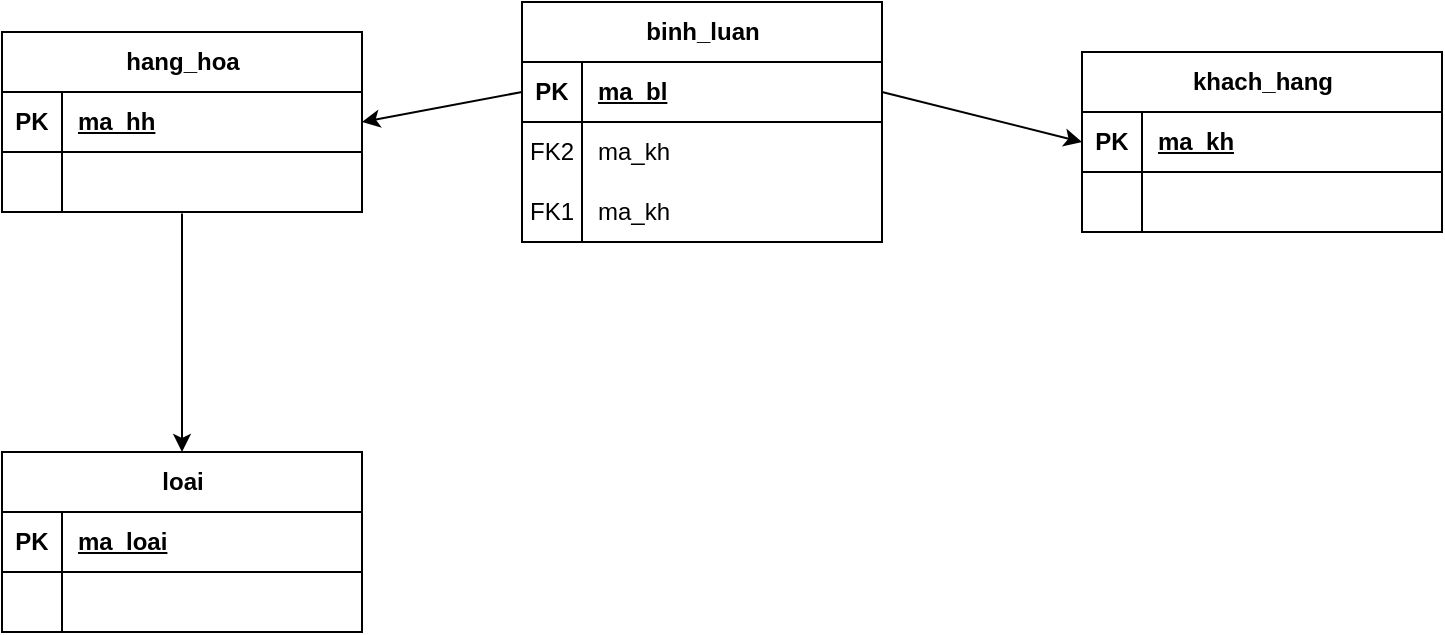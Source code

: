 <mxfile version="21.7.5" type="device">
  <diagram name="Trang-1" id="40EAgrxg5-SI9kATX0qD">
    <mxGraphModel dx="1050" dy="566" grid="1" gridSize="10" guides="1" tooltips="1" connect="1" arrows="1" fold="1" page="1" pageScale="1" pageWidth="827" pageHeight="1169" math="0" shadow="0">
      <root>
        <mxCell id="0" />
        <mxCell id="1" parent="0" />
        <mxCell id="1KXjo86Bbs6oLLSanRxw-5" value="loai" style="shape=table;startSize=30;container=1;collapsible=1;childLayout=tableLayout;fixedRows=1;rowLines=0;fontStyle=1;align=center;resizeLast=1;html=1;" vertex="1" parent="1">
          <mxGeometry x="80" y="310" width="180" height="90" as="geometry" />
        </mxCell>
        <mxCell id="1KXjo86Bbs6oLLSanRxw-6" value="" style="shape=tableRow;horizontal=0;startSize=0;swimlaneHead=0;swimlaneBody=0;fillColor=none;collapsible=0;dropTarget=0;points=[[0,0.5],[1,0.5]];portConstraint=eastwest;top=0;left=0;right=0;bottom=1;" vertex="1" parent="1KXjo86Bbs6oLLSanRxw-5">
          <mxGeometry y="30" width="180" height="30" as="geometry" />
        </mxCell>
        <mxCell id="1KXjo86Bbs6oLLSanRxw-7" value="PK" style="shape=partialRectangle;connectable=0;fillColor=none;top=0;left=0;bottom=0;right=0;fontStyle=1;overflow=hidden;whiteSpace=wrap;html=1;" vertex="1" parent="1KXjo86Bbs6oLLSanRxw-6">
          <mxGeometry width="30" height="30" as="geometry">
            <mxRectangle width="30" height="30" as="alternateBounds" />
          </mxGeometry>
        </mxCell>
        <mxCell id="1KXjo86Bbs6oLLSanRxw-8" value="ma_loai" style="shape=partialRectangle;connectable=0;fillColor=none;top=0;left=0;bottom=0;right=0;align=left;spacingLeft=6;fontStyle=5;overflow=hidden;whiteSpace=wrap;html=1;" vertex="1" parent="1KXjo86Bbs6oLLSanRxw-6">
          <mxGeometry x="30" width="150" height="30" as="geometry">
            <mxRectangle width="150" height="30" as="alternateBounds" />
          </mxGeometry>
        </mxCell>
        <mxCell id="1KXjo86Bbs6oLLSanRxw-9" value="" style="shape=tableRow;horizontal=0;startSize=0;swimlaneHead=0;swimlaneBody=0;fillColor=none;collapsible=0;dropTarget=0;points=[[0,0.5],[1,0.5]];portConstraint=eastwest;top=0;left=0;right=0;bottom=0;" vertex="1" parent="1KXjo86Bbs6oLLSanRxw-5">
          <mxGeometry y="60" width="180" height="30" as="geometry" />
        </mxCell>
        <mxCell id="1KXjo86Bbs6oLLSanRxw-10" value="" style="shape=partialRectangle;connectable=0;fillColor=none;top=0;left=0;bottom=0;right=0;editable=1;overflow=hidden;whiteSpace=wrap;html=1;" vertex="1" parent="1KXjo86Bbs6oLLSanRxw-9">
          <mxGeometry width="30" height="30" as="geometry">
            <mxRectangle width="30" height="30" as="alternateBounds" />
          </mxGeometry>
        </mxCell>
        <mxCell id="1KXjo86Bbs6oLLSanRxw-11" value="" style="shape=partialRectangle;connectable=0;fillColor=none;top=0;left=0;bottom=0;right=0;align=left;spacingLeft=6;overflow=hidden;whiteSpace=wrap;html=1;" vertex="1" parent="1KXjo86Bbs6oLLSanRxw-9">
          <mxGeometry x="30" width="150" height="30" as="geometry">
            <mxRectangle width="150" height="30" as="alternateBounds" />
          </mxGeometry>
        </mxCell>
        <mxCell id="1KXjo86Bbs6oLLSanRxw-18" value="hang_hoa" style="shape=table;startSize=30;container=1;collapsible=1;childLayout=tableLayout;fixedRows=1;rowLines=0;fontStyle=1;align=center;resizeLast=1;html=1;" vertex="1" parent="1">
          <mxGeometry x="80" y="100" width="180" height="90" as="geometry" />
        </mxCell>
        <mxCell id="1KXjo86Bbs6oLLSanRxw-19" value="" style="shape=tableRow;horizontal=0;startSize=0;swimlaneHead=0;swimlaneBody=0;fillColor=none;collapsible=0;dropTarget=0;points=[[0,0.5],[1,0.5]];portConstraint=eastwest;top=0;left=0;right=0;bottom=1;" vertex="1" parent="1KXjo86Bbs6oLLSanRxw-18">
          <mxGeometry y="30" width="180" height="30" as="geometry" />
        </mxCell>
        <mxCell id="1KXjo86Bbs6oLLSanRxw-20" value="PK" style="shape=partialRectangle;connectable=0;fillColor=none;top=0;left=0;bottom=0;right=0;fontStyle=1;overflow=hidden;whiteSpace=wrap;html=1;" vertex="1" parent="1KXjo86Bbs6oLLSanRxw-19">
          <mxGeometry width="30" height="30" as="geometry">
            <mxRectangle width="30" height="30" as="alternateBounds" />
          </mxGeometry>
        </mxCell>
        <mxCell id="1KXjo86Bbs6oLLSanRxw-21" value="ma_hh" style="shape=partialRectangle;connectable=0;fillColor=none;top=0;left=0;bottom=0;right=0;align=left;spacingLeft=6;fontStyle=5;overflow=hidden;whiteSpace=wrap;html=1;" vertex="1" parent="1KXjo86Bbs6oLLSanRxw-19">
          <mxGeometry x="30" width="150" height="30" as="geometry">
            <mxRectangle width="150" height="30" as="alternateBounds" />
          </mxGeometry>
        </mxCell>
        <mxCell id="1KXjo86Bbs6oLLSanRxw-22" value="" style="shape=tableRow;horizontal=0;startSize=0;swimlaneHead=0;swimlaneBody=0;fillColor=none;collapsible=0;dropTarget=0;points=[[0,0.5],[1,0.5]];portConstraint=eastwest;top=0;left=0;right=0;bottom=0;" vertex="1" parent="1KXjo86Bbs6oLLSanRxw-18">
          <mxGeometry y="60" width="180" height="30" as="geometry" />
        </mxCell>
        <mxCell id="1KXjo86Bbs6oLLSanRxw-23" value="" style="shape=partialRectangle;connectable=0;fillColor=none;top=0;left=0;bottom=0;right=0;editable=1;overflow=hidden;whiteSpace=wrap;html=1;" vertex="1" parent="1KXjo86Bbs6oLLSanRxw-22">
          <mxGeometry width="30" height="30" as="geometry">
            <mxRectangle width="30" height="30" as="alternateBounds" />
          </mxGeometry>
        </mxCell>
        <mxCell id="1KXjo86Bbs6oLLSanRxw-24" value="" style="shape=partialRectangle;connectable=0;fillColor=none;top=0;left=0;bottom=0;right=0;align=left;spacingLeft=6;overflow=hidden;whiteSpace=wrap;html=1;" vertex="1" parent="1KXjo86Bbs6oLLSanRxw-22">
          <mxGeometry x="30" width="150" height="30" as="geometry">
            <mxRectangle width="150" height="30" as="alternateBounds" />
          </mxGeometry>
        </mxCell>
        <mxCell id="1KXjo86Bbs6oLLSanRxw-25" value="khach_hang" style="shape=table;startSize=30;container=1;collapsible=1;childLayout=tableLayout;fixedRows=1;rowLines=0;fontStyle=1;align=center;resizeLast=1;html=1;" vertex="1" parent="1">
          <mxGeometry x="620" y="110" width="180" height="90" as="geometry" />
        </mxCell>
        <mxCell id="1KXjo86Bbs6oLLSanRxw-26" value="" style="shape=tableRow;horizontal=0;startSize=0;swimlaneHead=0;swimlaneBody=0;fillColor=none;collapsible=0;dropTarget=0;points=[[0,0.5],[1,0.5]];portConstraint=eastwest;top=0;left=0;right=0;bottom=1;" vertex="1" parent="1KXjo86Bbs6oLLSanRxw-25">
          <mxGeometry y="30" width="180" height="30" as="geometry" />
        </mxCell>
        <mxCell id="1KXjo86Bbs6oLLSanRxw-27" value="PK" style="shape=partialRectangle;connectable=0;fillColor=none;top=0;left=0;bottom=0;right=0;fontStyle=1;overflow=hidden;whiteSpace=wrap;html=1;" vertex="1" parent="1KXjo86Bbs6oLLSanRxw-26">
          <mxGeometry width="30" height="30" as="geometry">
            <mxRectangle width="30" height="30" as="alternateBounds" />
          </mxGeometry>
        </mxCell>
        <mxCell id="1KXjo86Bbs6oLLSanRxw-28" value="ma_kh" style="shape=partialRectangle;connectable=0;fillColor=none;top=0;left=0;bottom=0;right=0;align=left;spacingLeft=6;fontStyle=5;overflow=hidden;whiteSpace=wrap;html=1;" vertex="1" parent="1KXjo86Bbs6oLLSanRxw-26">
          <mxGeometry x="30" width="150" height="30" as="geometry">
            <mxRectangle width="150" height="30" as="alternateBounds" />
          </mxGeometry>
        </mxCell>
        <mxCell id="1KXjo86Bbs6oLLSanRxw-29" value="" style="shape=tableRow;horizontal=0;startSize=0;swimlaneHead=0;swimlaneBody=0;fillColor=none;collapsible=0;dropTarget=0;points=[[0,0.5],[1,0.5]];portConstraint=eastwest;top=0;left=0;right=0;bottom=0;" vertex="1" parent="1KXjo86Bbs6oLLSanRxw-25">
          <mxGeometry y="60" width="180" height="30" as="geometry" />
        </mxCell>
        <mxCell id="1KXjo86Bbs6oLLSanRxw-30" value="" style="shape=partialRectangle;connectable=0;fillColor=none;top=0;left=0;bottom=0;right=0;editable=1;overflow=hidden;whiteSpace=wrap;html=1;" vertex="1" parent="1KXjo86Bbs6oLLSanRxw-29">
          <mxGeometry width="30" height="30" as="geometry">
            <mxRectangle width="30" height="30" as="alternateBounds" />
          </mxGeometry>
        </mxCell>
        <mxCell id="1KXjo86Bbs6oLLSanRxw-31" value="" style="shape=partialRectangle;connectable=0;fillColor=none;top=0;left=0;bottom=0;right=0;align=left;spacingLeft=6;overflow=hidden;whiteSpace=wrap;html=1;" vertex="1" parent="1KXjo86Bbs6oLLSanRxw-29">
          <mxGeometry x="30" width="150" height="30" as="geometry">
            <mxRectangle width="150" height="30" as="alternateBounds" />
          </mxGeometry>
        </mxCell>
        <mxCell id="1KXjo86Bbs6oLLSanRxw-32" value="binh_luan" style="shape=table;startSize=30;container=1;collapsible=1;childLayout=tableLayout;fixedRows=1;rowLines=0;fontStyle=1;align=center;resizeLast=1;html=1;" vertex="1" parent="1">
          <mxGeometry x="340" y="85" width="180" height="120" as="geometry" />
        </mxCell>
        <mxCell id="1KXjo86Bbs6oLLSanRxw-33" value="" style="shape=tableRow;horizontal=0;startSize=0;swimlaneHead=0;swimlaneBody=0;fillColor=none;collapsible=0;dropTarget=0;points=[[0,0.5],[1,0.5]];portConstraint=eastwest;top=0;left=0;right=0;bottom=1;" vertex="1" parent="1KXjo86Bbs6oLLSanRxw-32">
          <mxGeometry y="30" width="180" height="30" as="geometry" />
        </mxCell>
        <mxCell id="1KXjo86Bbs6oLLSanRxw-34" value="PK" style="shape=partialRectangle;connectable=0;fillColor=none;top=0;left=0;bottom=0;right=0;fontStyle=1;overflow=hidden;whiteSpace=wrap;html=1;" vertex="1" parent="1KXjo86Bbs6oLLSanRxw-33">
          <mxGeometry width="30" height="30" as="geometry">
            <mxRectangle width="30" height="30" as="alternateBounds" />
          </mxGeometry>
        </mxCell>
        <mxCell id="1KXjo86Bbs6oLLSanRxw-35" value="ma_bl" style="shape=partialRectangle;connectable=0;fillColor=none;top=0;left=0;bottom=0;right=0;align=left;spacingLeft=6;fontStyle=5;overflow=hidden;whiteSpace=wrap;html=1;" vertex="1" parent="1KXjo86Bbs6oLLSanRxw-33">
          <mxGeometry x="30" width="150" height="30" as="geometry">
            <mxRectangle width="150" height="30" as="alternateBounds" />
          </mxGeometry>
        </mxCell>
        <mxCell id="1KXjo86Bbs6oLLSanRxw-36" value="" style="shape=tableRow;horizontal=0;startSize=0;swimlaneHead=0;swimlaneBody=0;fillColor=none;collapsible=0;dropTarget=0;points=[[0,0.5],[1,0.5]];portConstraint=eastwest;top=0;left=0;right=0;bottom=0;" vertex="1" parent="1KXjo86Bbs6oLLSanRxw-32">
          <mxGeometry y="60" width="180" height="30" as="geometry" />
        </mxCell>
        <mxCell id="1KXjo86Bbs6oLLSanRxw-37" value="FK2" style="shape=partialRectangle;connectable=0;fillColor=none;top=0;left=0;bottom=0;right=0;editable=1;overflow=hidden;whiteSpace=wrap;html=1;" vertex="1" parent="1KXjo86Bbs6oLLSanRxw-36">
          <mxGeometry width="30" height="30" as="geometry">
            <mxRectangle width="30" height="30" as="alternateBounds" />
          </mxGeometry>
        </mxCell>
        <mxCell id="1KXjo86Bbs6oLLSanRxw-38" value="ma_kh" style="shape=partialRectangle;connectable=0;fillColor=none;top=0;left=0;bottom=0;right=0;align=left;spacingLeft=6;overflow=hidden;whiteSpace=wrap;html=1;" vertex="1" parent="1KXjo86Bbs6oLLSanRxw-36">
          <mxGeometry x="30" width="150" height="30" as="geometry">
            <mxRectangle width="150" height="30" as="alternateBounds" />
          </mxGeometry>
        </mxCell>
        <mxCell id="1KXjo86Bbs6oLLSanRxw-39" value="" style="shape=tableRow;horizontal=0;startSize=0;swimlaneHead=0;swimlaneBody=0;fillColor=none;collapsible=0;dropTarget=0;points=[[0,0.5],[1,0.5]];portConstraint=eastwest;top=0;left=0;right=0;bottom=0;" vertex="1" parent="1KXjo86Bbs6oLLSanRxw-32">
          <mxGeometry y="90" width="180" height="30" as="geometry" />
        </mxCell>
        <mxCell id="1KXjo86Bbs6oLLSanRxw-40" value="FK1" style="shape=partialRectangle;connectable=0;fillColor=none;top=0;left=0;bottom=0;right=0;editable=1;overflow=hidden;whiteSpace=wrap;html=1;" vertex="1" parent="1KXjo86Bbs6oLLSanRxw-39">
          <mxGeometry width="30" height="30" as="geometry">
            <mxRectangle width="30" height="30" as="alternateBounds" />
          </mxGeometry>
        </mxCell>
        <mxCell id="1KXjo86Bbs6oLLSanRxw-41" value="ma_kh" style="shape=partialRectangle;connectable=0;fillColor=none;top=0;left=0;bottom=0;right=0;align=left;spacingLeft=6;overflow=hidden;whiteSpace=wrap;html=1;" vertex="1" parent="1KXjo86Bbs6oLLSanRxw-39">
          <mxGeometry x="30" width="150" height="30" as="geometry">
            <mxRectangle width="150" height="30" as="alternateBounds" />
          </mxGeometry>
        </mxCell>
        <mxCell id="1KXjo86Bbs6oLLSanRxw-45" value="" style="endArrow=classic;html=1;rounded=0;exitX=0.5;exitY=1.027;exitDx=0;exitDy=0;exitPerimeter=0;entryX=0.5;entryY=0;entryDx=0;entryDy=0;" edge="1" parent="1" source="1KXjo86Bbs6oLLSanRxw-22" target="1KXjo86Bbs6oLLSanRxw-5">
          <mxGeometry width="50" height="50" relative="1" as="geometry">
            <mxPoint x="270" y="270" as="sourcePoint" />
            <mxPoint x="320" y="220" as="targetPoint" />
          </mxGeometry>
        </mxCell>
        <mxCell id="1KXjo86Bbs6oLLSanRxw-46" value="" style="endArrow=classic;html=1;rounded=0;entryX=1;entryY=0.5;entryDx=0;entryDy=0;exitX=0;exitY=0.5;exitDx=0;exitDy=0;" edge="1" parent="1" source="1KXjo86Bbs6oLLSanRxw-33" target="1KXjo86Bbs6oLLSanRxw-19">
          <mxGeometry width="50" height="50" relative="1" as="geometry">
            <mxPoint x="390" y="320" as="sourcePoint" />
            <mxPoint x="440" y="270" as="targetPoint" />
          </mxGeometry>
        </mxCell>
        <mxCell id="1KXjo86Bbs6oLLSanRxw-47" value="" style="endArrow=classic;html=1;rounded=0;entryX=0;entryY=0.5;entryDx=0;entryDy=0;exitX=1;exitY=0.5;exitDx=0;exitDy=0;" edge="1" parent="1" source="1KXjo86Bbs6oLLSanRxw-33" target="1KXjo86Bbs6oLLSanRxw-26">
          <mxGeometry width="50" height="50" relative="1" as="geometry">
            <mxPoint x="390" y="320" as="sourcePoint" />
            <mxPoint x="440" y="270" as="targetPoint" />
          </mxGeometry>
        </mxCell>
      </root>
    </mxGraphModel>
  </diagram>
</mxfile>
